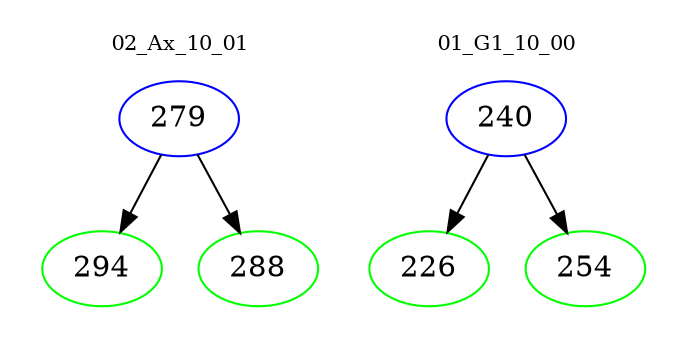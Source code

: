 digraph{
subgraph cluster_0 {
color = white
label = "02_Ax_10_01";
fontsize=10;
T0_279 [label="279", color="blue"]
T0_279 -> T0_294 [color="black"]
T0_294 [label="294", color="green"]
T0_279 -> T0_288 [color="black"]
T0_288 [label="288", color="green"]
}
subgraph cluster_1 {
color = white
label = "01_G1_10_00";
fontsize=10;
T1_240 [label="240", color="blue"]
T1_240 -> T1_226 [color="black"]
T1_226 [label="226", color="green"]
T1_240 -> T1_254 [color="black"]
T1_254 [label="254", color="green"]
}
}
